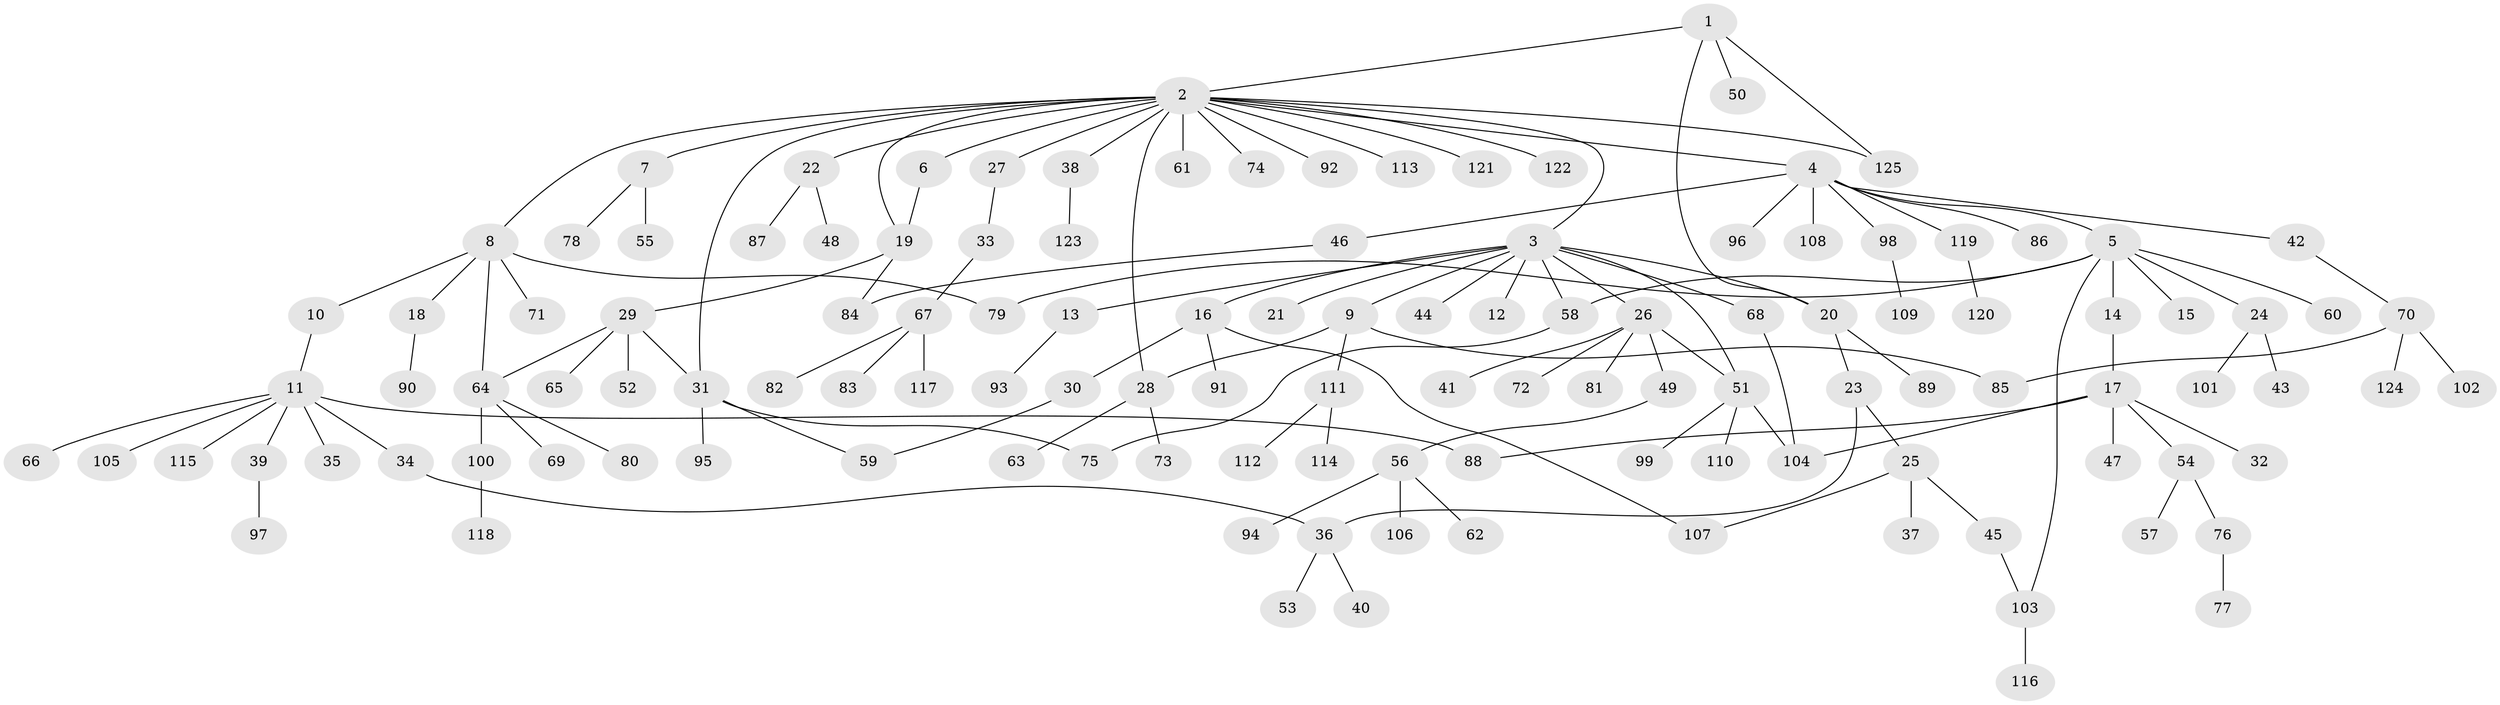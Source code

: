 // Generated by graph-tools (version 1.1) at 2025/11/02/27/25 16:11:09]
// undirected, 125 vertices, 143 edges
graph export_dot {
graph [start="1"]
  node [color=gray90,style=filled];
  1;
  2;
  3;
  4;
  5;
  6;
  7;
  8;
  9;
  10;
  11;
  12;
  13;
  14;
  15;
  16;
  17;
  18;
  19;
  20;
  21;
  22;
  23;
  24;
  25;
  26;
  27;
  28;
  29;
  30;
  31;
  32;
  33;
  34;
  35;
  36;
  37;
  38;
  39;
  40;
  41;
  42;
  43;
  44;
  45;
  46;
  47;
  48;
  49;
  50;
  51;
  52;
  53;
  54;
  55;
  56;
  57;
  58;
  59;
  60;
  61;
  62;
  63;
  64;
  65;
  66;
  67;
  68;
  69;
  70;
  71;
  72;
  73;
  74;
  75;
  76;
  77;
  78;
  79;
  80;
  81;
  82;
  83;
  84;
  85;
  86;
  87;
  88;
  89;
  90;
  91;
  92;
  93;
  94;
  95;
  96;
  97;
  98;
  99;
  100;
  101;
  102;
  103;
  104;
  105;
  106;
  107;
  108;
  109;
  110;
  111;
  112;
  113;
  114;
  115;
  116;
  117;
  118;
  119;
  120;
  121;
  122;
  123;
  124;
  125;
  1 -- 2;
  1 -- 20;
  1 -- 50;
  1 -- 125;
  2 -- 3;
  2 -- 4;
  2 -- 6;
  2 -- 7;
  2 -- 8;
  2 -- 19;
  2 -- 22;
  2 -- 27;
  2 -- 28;
  2 -- 31;
  2 -- 38;
  2 -- 61;
  2 -- 74;
  2 -- 92;
  2 -- 113;
  2 -- 121;
  2 -- 122;
  2 -- 125;
  3 -- 9;
  3 -- 12;
  3 -- 13;
  3 -- 16;
  3 -- 20;
  3 -- 21;
  3 -- 26;
  3 -- 44;
  3 -- 51;
  3 -- 58;
  3 -- 68;
  4 -- 5;
  4 -- 42;
  4 -- 46;
  4 -- 86;
  4 -- 96;
  4 -- 98;
  4 -- 108;
  4 -- 119;
  5 -- 14;
  5 -- 15;
  5 -- 24;
  5 -- 58;
  5 -- 60;
  5 -- 79;
  5 -- 103;
  6 -- 19;
  7 -- 55;
  7 -- 78;
  8 -- 10;
  8 -- 18;
  8 -- 64;
  8 -- 71;
  8 -- 79;
  9 -- 28;
  9 -- 85;
  9 -- 111;
  10 -- 11;
  11 -- 34;
  11 -- 35;
  11 -- 39;
  11 -- 66;
  11 -- 88;
  11 -- 105;
  11 -- 115;
  13 -- 93;
  14 -- 17;
  16 -- 30;
  16 -- 91;
  16 -- 107;
  17 -- 32;
  17 -- 47;
  17 -- 54;
  17 -- 88;
  17 -- 104;
  18 -- 90;
  19 -- 29;
  19 -- 84;
  20 -- 23;
  20 -- 89;
  22 -- 48;
  22 -- 87;
  23 -- 25;
  23 -- 36;
  24 -- 43;
  24 -- 101;
  25 -- 37;
  25 -- 45;
  25 -- 107;
  26 -- 41;
  26 -- 49;
  26 -- 51;
  26 -- 72;
  26 -- 81;
  27 -- 33;
  28 -- 63;
  28 -- 73;
  29 -- 31;
  29 -- 52;
  29 -- 64;
  29 -- 65;
  30 -- 59;
  31 -- 59;
  31 -- 75;
  31 -- 95;
  33 -- 67;
  34 -- 36;
  36 -- 40;
  36 -- 53;
  38 -- 123;
  39 -- 97;
  42 -- 70;
  45 -- 103;
  46 -- 84;
  49 -- 56;
  51 -- 99;
  51 -- 104;
  51 -- 110;
  54 -- 57;
  54 -- 76;
  56 -- 62;
  56 -- 94;
  56 -- 106;
  58 -- 75;
  64 -- 69;
  64 -- 80;
  64 -- 100;
  67 -- 82;
  67 -- 83;
  67 -- 117;
  68 -- 104;
  70 -- 85;
  70 -- 102;
  70 -- 124;
  76 -- 77;
  98 -- 109;
  100 -- 118;
  103 -- 116;
  111 -- 112;
  111 -- 114;
  119 -- 120;
}
